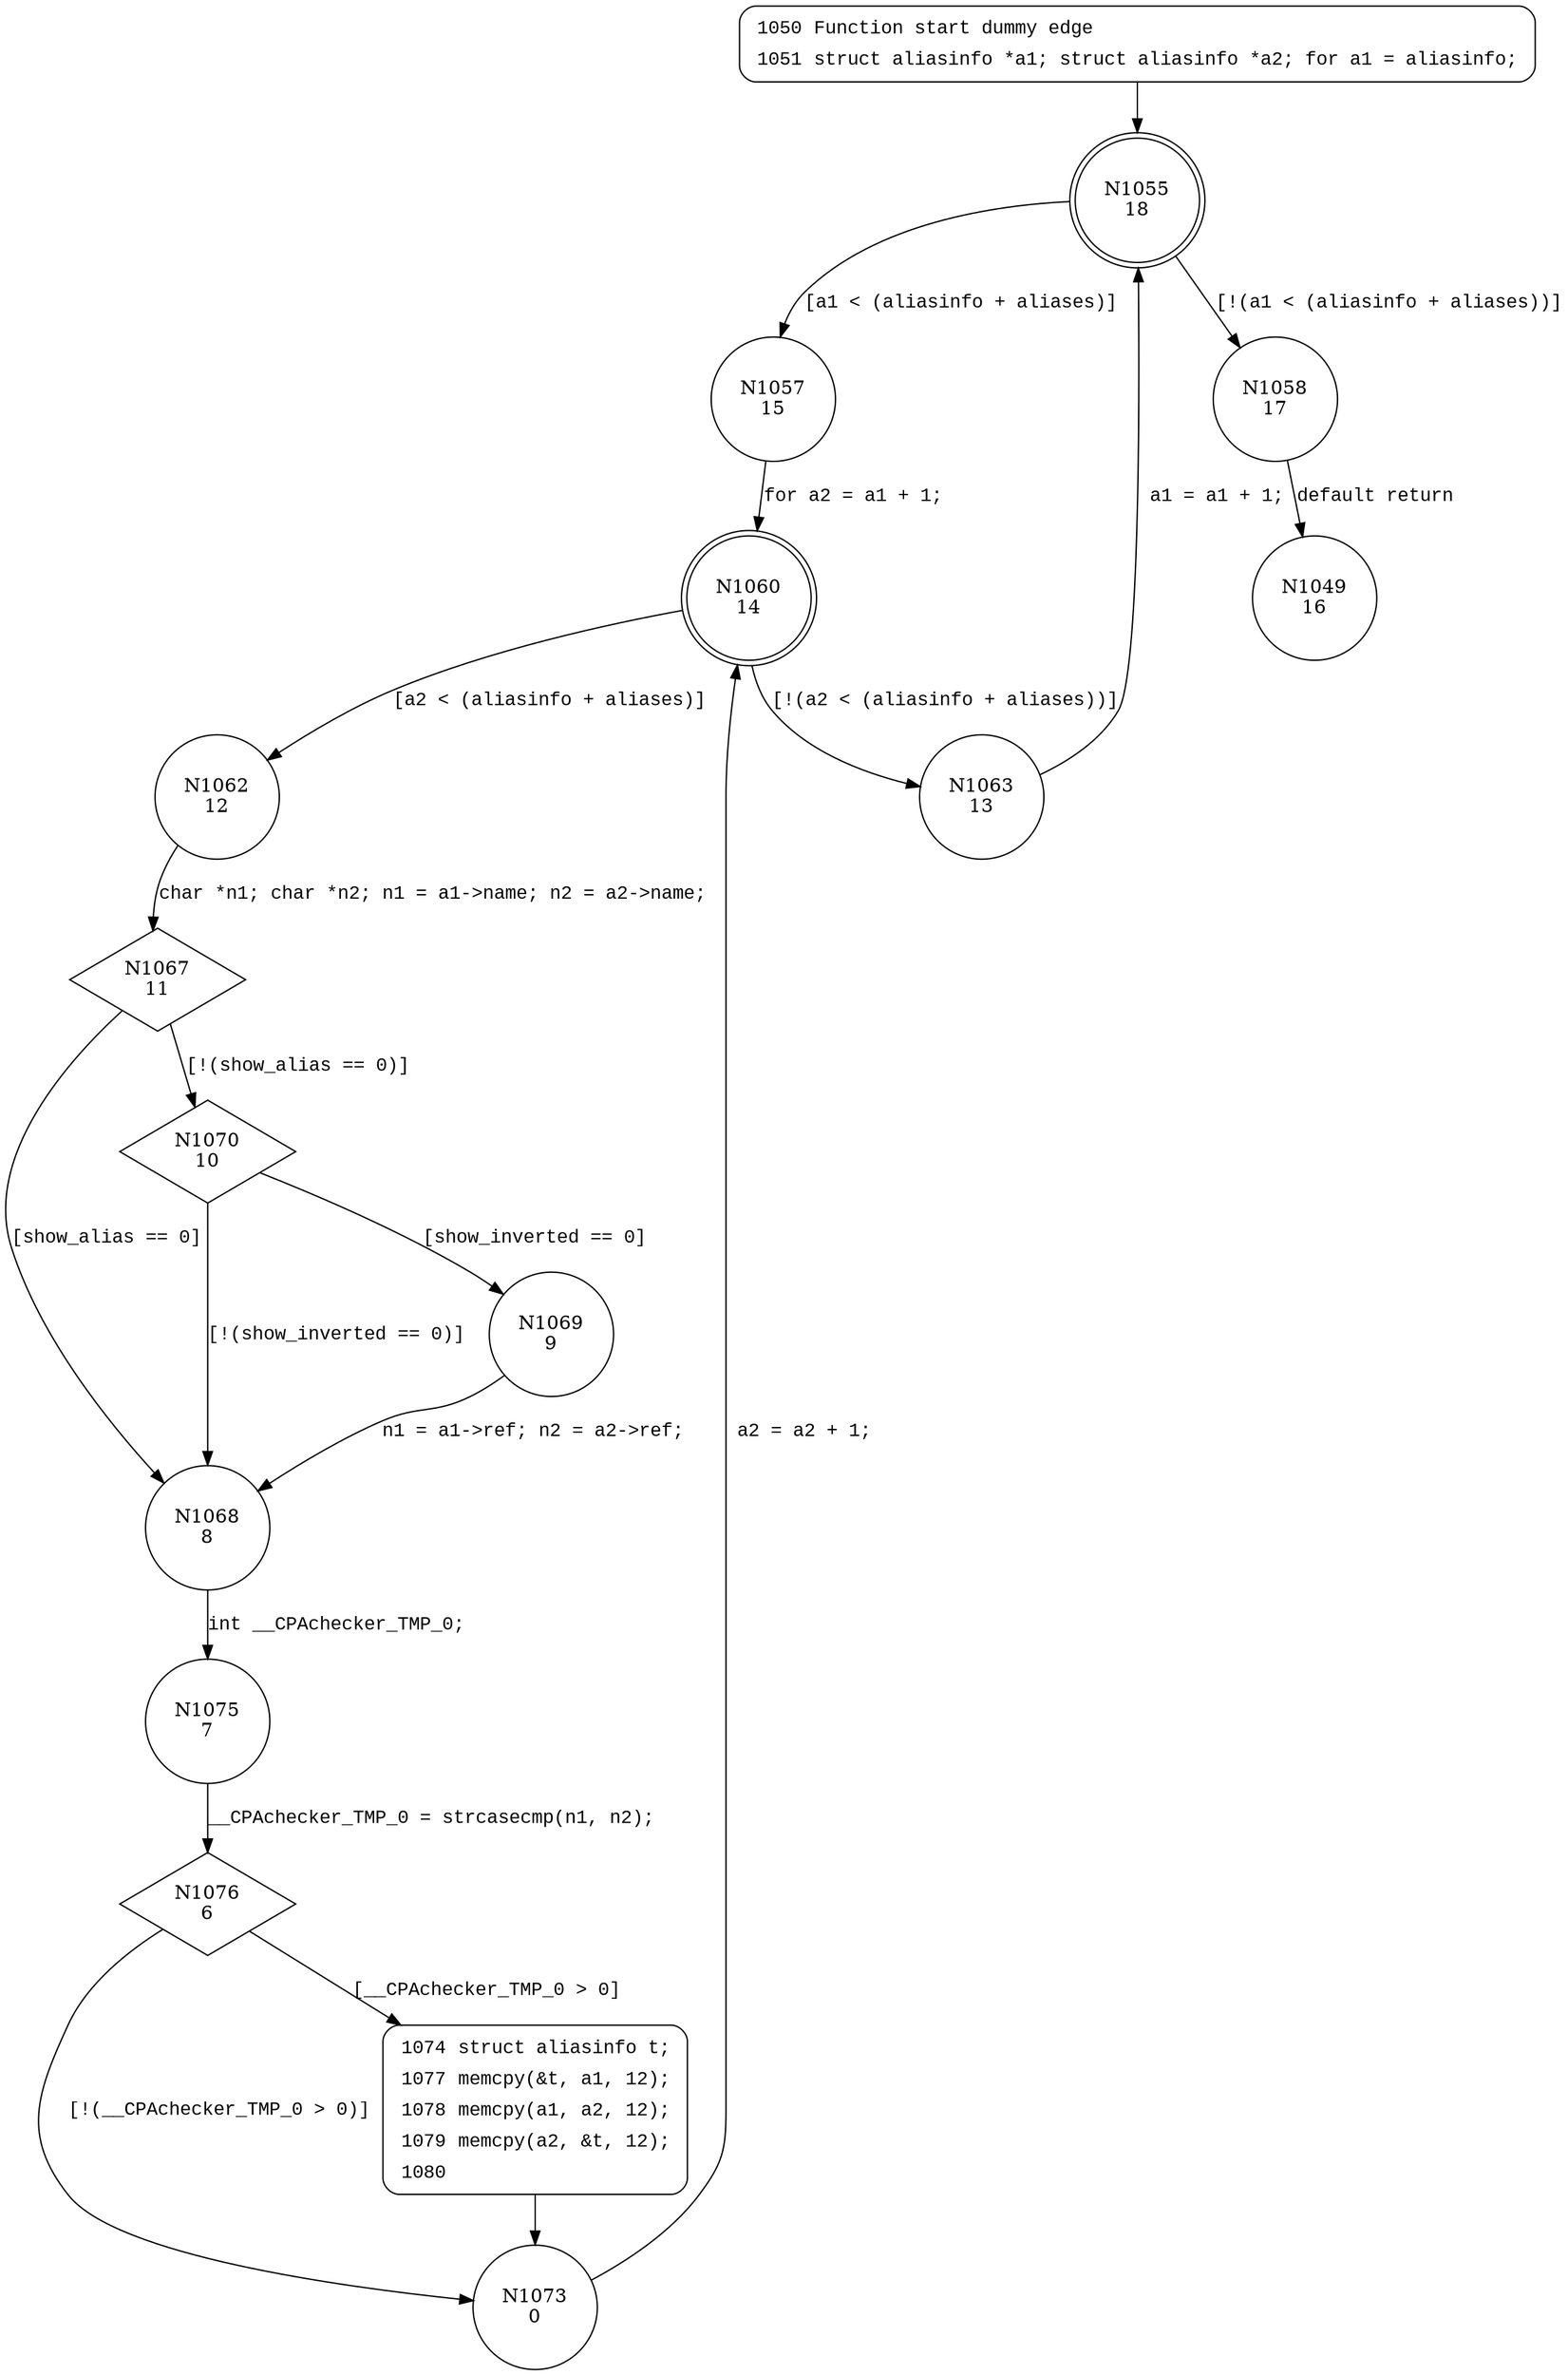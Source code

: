 digraph sort_aliases {
1055 [shape="doublecircle" label="N1055\n18"]
1057 [shape="circle" label="N1057\n15"]
1058 [shape="circle" label="N1058\n17"]
1060 [shape="doublecircle" label="N1060\n14"]
1062 [shape="circle" label="N1062\n12"]
1063 [shape="circle" label="N1063\n13"]
1067 [shape="diamond" label="N1067\n11"]
1068 [shape="circle" label="N1068\n8"]
1070 [shape="diamond" label="N1070\n10"]
1069 [shape="circle" label="N1069\n9"]
1075 [shape="circle" label="N1075\n7"]
1076 [shape="diamond" label="N1076\n6"]
1074 [shape="circle" label="N1074\n5"]
1073 [shape="circle" label="N1073\n0"]
1049 [shape="circle" label="N1049\n16"]
1050 [style="filled,bold" penwidth="1" fillcolor="white" fontname="Courier New" shape="Mrecord" label=<<table border="0" cellborder="0" cellpadding="3" bgcolor="white"><tr><td align="right">1050</td><td align="left">Function start dummy edge</td></tr><tr><td align="right">1051</td><td align="left">struct aliasinfo *a1; struct aliasinfo *a2; for a1 = aliasinfo;</td></tr></table>>]
1050 -> 1055[label=""]
1074 [style="filled,bold" penwidth="1" fillcolor="white" fontname="Courier New" shape="Mrecord" label=<<table border="0" cellborder="0" cellpadding="3" bgcolor="white"><tr><td align="right">1074</td><td align="left">struct aliasinfo t;</td></tr><tr><td align="right">1077</td><td align="left">memcpy(&amp;t, a1, 12);</td></tr><tr><td align="right">1078</td><td align="left">memcpy(a1, a2, 12);</td></tr><tr><td align="right">1079</td><td align="left">memcpy(a2, &amp;t, 12);</td></tr><tr><td align="right">1080</td><td align="left"></td></tr></table>>]
1074 -> 1073[label=""]
1055 -> 1057 [label="[a1 < (aliasinfo + aliases)]" fontname="Courier New"]
1055 -> 1058 [label="[!(a1 < (aliasinfo + aliases))]" fontname="Courier New"]
1057 -> 1060 [label="for a2 = a1 + 1;" fontname="Courier New"]
1060 -> 1062 [label="[a2 < (aliasinfo + aliases)]" fontname="Courier New"]
1060 -> 1063 [label="[!(a2 < (aliasinfo + aliases))]" fontname="Courier New"]
1062 -> 1067 [label="char *n1; char *n2; n1 = a1->name; n2 = a2->name;" fontname="Courier New"]
1067 -> 1068 [label="[show_alias == 0]" fontname="Courier New"]
1067 -> 1070 [label="[!(show_alias == 0)]" fontname="Courier New"]
1070 -> 1069 [label="[show_inverted == 0]" fontname="Courier New"]
1070 -> 1068 [label="[!(show_inverted == 0)]" fontname="Courier New"]
1068 -> 1075 [label="int __CPAchecker_TMP_0;" fontname="Courier New"]
1076 -> 1074 [label="[__CPAchecker_TMP_0 > 0]" fontname="Courier New"]
1076 -> 1073 [label="[!(__CPAchecker_TMP_0 > 0)]" fontname="Courier New"]
1073 -> 1060 [label=" a2 = a2 + 1;" fontname="Courier New"]
1069 -> 1068 [label="n1 = a1->ref; n2 = a2->ref; " fontname="Courier New"]
1058 -> 1049 [label="default return" fontname="Courier New"]
1063 -> 1055 [label=" a1 = a1 + 1;" fontname="Courier New"]
1075 -> 1076 [label="__CPAchecker_TMP_0 = strcasecmp(n1, n2);" fontname="Courier New"]
}